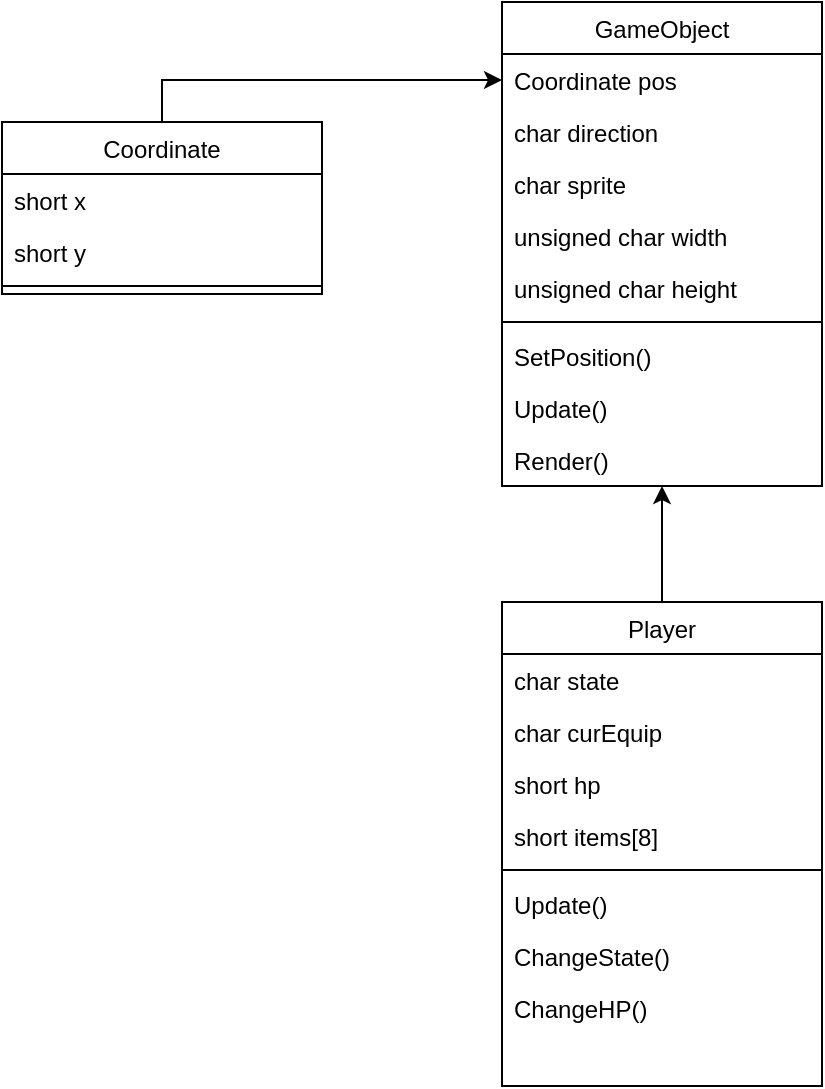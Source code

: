 <mxfile version="15.5.5" type="device"><diagram id="C5RBs43oDa-KdzZeNtuy" name="Page-1"><mxGraphModel dx="1815" dy="536" grid="1" gridSize="10" guides="1" tooltips="1" connect="1" arrows="1" fold="1" page="1" pageScale="1" pageWidth="827" pageHeight="1169" math="0" shadow="0"><root><mxCell id="WIyWlLk6GJQsqaUBKTNV-0"/><mxCell id="WIyWlLk6GJQsqaUBKTNV-1" parent="WIyWlLk6GJQsqaUBKTNV-0"/><mxCell id="7EJbWmPxn5MIXTnX5kuo-135" style="edgeStyle=orthogonalEdgeStyle;rounded=0;orthogonalLoop=1;jettySize=auto;html=1;entryX=0.5;entryY=1;entryDx=0;entryDy=0;" parent="WIyWlLk6GJQsqaUBKTNV-1" source="zkfFHV4jXpPFQw0GAbJ--6" target="7EJbWmPxn5MIXTnX5kuo-127" edge="1"><mxGeometry relative="1" as="geometry"><Array as="points"><mxPoint x="290" y="360"/><mxPoint x="290" y="360"/></Array></mxGeometry></mxCell><mxCell id="zkfFHV4jXpPFQw0GAbJ--6" value="Player" style="swimlane;fontStyle=0;align=center;verticalAlign=top;childLayout=stackLayout;horizontal=1;startSize=26;horizontalStack=0;resizeParent=1;resizeLast=0;collapsible=1;marginBottom=0;rounded=0;shadow=0;strokeWidth=1;" parent="WIyWlLk6GJQsqaUBKTNV-1" vertex="1"><mxGeometry x="210" y="380" width="160" height="242" as="geometry"><mxRectangle x="130" y="380" width="160" height="26" as="alternateBounds"/></mxGeometry></mxCell><mxCell id="zkfFHV4jXpPFQw0GAbJ--8" value="char state" style="text;align=left;verticalAlign=top;spacingLeft=4;spacingRight=4;overflow=hidden;rotatable=0;points=[[0,0.5],[1,0.5]];portConstraint=eastwest;rounded=0;shadow=0;html=0;" parent="zkfFHV4jXpPFQw0GAbJ--6" vertex="1"><mxGeometry y="26" width="160" height="26" as="geometry"/></mxCell><mxCell id="7EJbWmPxn5MIXTnX5kuo-113" value="char curEquip" style="text;align=left;verticalAlign=top;spacingLeft=4;spacingRight=4;overflow=hidden;rotatable=0;points=[[0,0.5],[1,0.5]];portConstraint=eastwest;rounded=0;shadow=0;html=0;" parent="zkfFHV4jXpPFQw0GAbJ--6" vertex="1"><mxGeometry y="52" width="160" height="26" as="geometry"/></mxCell><mxCell id="7EJbWmPxn5MIXTnX5kuo-114" value="short hp" style="text;align=left;verticalAlign=top;spacingLeft=4;spacingRight=4;overflow=hidden;rotatable=0;points=[[0,0.5],[1,0.5]];portConstraint=eastwest;rounded=0;shadow=0;html=0;" parent="zkfFHV4jXpPFQw0GAbJ--6" vertex="1"><mxGeometry y="78" width="160" height="26" as="geometry"/></mxCell><mxCell id="7EJbWmPxn5MIXTnX5kuo-120" value="short items[8]" style="text;align=left;verticalAlign=top;spacingLeft=4;spacingRight=4;overflow=hidden;rotatable=0;points=[[0,0.5],[1,0.5]];portConstraint=eastwest;rounded=0;shadow=0;html=0;" parent="zkfFHV4jXpPFQw0GAbJ--6" vertex="1"><mxGeometry y="104" width="160" height="26" as="geometry"/></mxCell><mxCell id="zkfFHV4jXpPFQw0GAbJ--9" value="" style="line;html=1;strokeWidth=1;align=left;verticalAlign=middle;spacingTop=-1;spacingLeft=3;spacingRight=3;rotatable=0;labelPosition=right;points=[];portConstraint=eastwest;" parent="zkfFHV4jXpPFQw0GAbJ--6" vertex="1"><mxGeometry y="130" width="160" height="8" as="geometry"/></mxCell><mxCell id="zkfFHV4jXpPFQw0GAbJ--10" value="Update()" style="text;align=left;verticalAlign=top;spacingLeft=4;spacingRight=4;overflow=hidden;rotatable=0;points=[[0,0.5],[1,0.5]];portConstraint=eastwest;fontStyle=0" parent="zkfFHV4jXpPFQw0GAbJ--6" vertex="1"><mxGeometry y="138" width="160" height="26" as="geometry"/></mxCell><mxCell id="zkfFHV4jXpPFQw0GAbJ--11" value="ChangeState()" style="text;align=left;verticalAlign=top;spacingLeft=4;spacingRight=4;overflow=hidden;rotatable=0;points=[[0,0.5],[1,0.5]];portConstraint=eastwest;" parent="zkfFHV4jXpPFQw0GAbJ--6" vertex="1"><mxGeometry y="164" width="160" height="26" as="geometry"/></mxCell><mxCell id="7EJbWmPxn5MIXTnX5kuo-115" value="ChangeHP()" style="text;align=left;verticalAlign=top;spacingLeft=4;spacingRight=4;overflow=hidden;rotatable=0;points=[[0,0.5],[1,0.5]];portConstraint=eastwest;" parent="zkfFHV4jXpPFQw0GAbJ--6" vertex="1"><mxGeometry y="190" width="160" height="26" as="geometry"/></mxCell><mxCell id="7EJbWmPxn5MIXTnX5kuo-137" style="edgeStyle=orthogonalEdgeStyle;rounded=0;orthogonalLoop=1;jettySize=auto;html=1;entryX=0;entryY=0.5;entryDx=0;entryDy=0;" parent="WIyWlLk6GJQsqaUBKTNV-1" source="7EJbWmPxn5MIXTnX5kuo-121" target="7EJbWmPxn5MIXTnX5kuo-129" edge="1"><mxGeometry relative="1" as="geometry"/></mxCell><mxCell id="7EJbWmPxn5MIXTnX5kuo-121" value="Coordinate" style="swimlane;fontStyle=0;align=center;verticalAlign=top;childLayout=stackLayout;horizontal=1;startSize=26;horizontalStack=0;resizeParent=1;resizeLast=0;collapsible=1;marginBottom=0;rounded=0;shadow=0;strokeWidth=1;" parent="WIyWlLk6GJQsqaUBKTNV-1" vertex="1"><mxGeometry x="-40" y="140" width="160" height="86" as="geometry"><mxRectangle x="550" y="140" width="160" height="26" as="alternateBounds"/></mxGeometry></mxCell><mxCell id="7EJbWmPxn5MIXTnX5kuo-123" value="short x" style="text;align=left;verticalAlign=top;spacingLeft=4;spacingRight=4;overflow=hidden;rotatable=0;points=[[0,0.5],[1,0.5]];portConstraint=eastwest;rounded=0;shadow=0;html=0;" parent="7EJbWmPxn5MIXTnX5kuo-121" vertex="1"><mxGeometry y="26" width="160" height="26" as="geometry"/></mxCell><mxCell id="7EJbWmPxn5MIXTnX5kuo-124" value="short y" style="text;align=left;verticalAlign=top;spacingLeft=4;spacingRight=4;overflow=hidden;rotatable=0;points=[[0,0.5],[1,0.5]];portConstraint=eastwest;rounded=0;shadow=0;html=0;" parent="7EJbWmPxn5MIXTnX5kuo-121" vertex="1"><mxGeometry y="52" width="160" height="26" as="geometry"/></mxCell><mxCell id="7EJbWmPxn5MIXTnX5kuo-122" value="" style="line;html=1;strokeWidth=1;align=left;verticalAlign=middle;spacingTop=-1;spacingLeft=3;spacingRight=3;rotatable=0;labelPosition=right;points=[];portConstraint=eastwest;" parent="7EJbWmPxn5MIXTnX5kuo-121" vertex="1"><mxGeometry y="78" width="160" height="8" as="geometry"/></mxCell><mxCell id="7EJbWmPxn5MIXTnX5kuo-127" value="GameObject" style="swimlane;fontStyle=0;align=center;verticalAlign=top;childLayout=stackLayout;horizontal=1;startSize=26;horizontalStack=0;resizeParent=1;resizeLast=0;collapsible=1;marginBottom=0;rounded=0;shadow=0;strokeWidth=1;" parent="WIyWlLk6GJQsqaUBKTNV-1" vertex="1"><mxGeometry x="210" y="80" width="160" height="242" as="geometry"><mxRectangle x="550" y="140" width="160" height="26" as="alternateBounds"/></mxGeometry></mxCell><mxCell id="7EJbWmPxn5MIXTnX5kuo-129" value="Coordinate pos" style="text;align=left;verticalAlign=top;spacingLeft=4;spacingRight=4;overflow=hidden;rotatable=0;points=[[0,0.5],[1,0.5]];portConstraint=eastwest;rounded=0;shadow=0;html=0;" parent="7EJbWmPxn5MIXTnX5kuo-127" vertex="1"><mxGeometry y="26" width="160" height="26" as="geometry"/></mxCell><mxCell id="7EJbWmPxn5MIXTnX5kuo-131" value="char direction" style="text;align=left;verticalAlign=top;spacingLeft=4;spacingRight=4;overflow=hidden;rotatable=0;points=[[0,0.5],[1,0.5]];portConstraint=eastwest;rounded=0;shadow=0;html=0;" parent="7EJbWmPxn5MIXTnX5kuo-127" vertex="1"><mxGeometry y="52" width="160" height="26" as="geometry"/></mxCell><mxCell id="7EJbWmPxn5MIXTnX5kuo-139" value="char sprite" style="text;align=left;verticalAlign=top;spacingLeft=4;spacingRight=4;overflow=hidden;rotatable=0;points=[[0,0.5],[1,0.5]];portConstraint=eastwest;" parent="7EJbWmPxn5MIXTnX5kuo-127" vertex="1"><mxGeometry y="78" width="160" height="26" as="geometry"/></mxCell><mxCell id="qh1RgzTXVAlP7AgVlIRL-0" value="unsigned char width" style="text;align=left;verticalAlign=top;spacingLeft=4;spacingRight=4;overflow=hidden;rotatable=0;points=[[0,0.5],[1,0.5]];portConstraint=eastwest;" vertex="1" parent="7EJbWmPxn5MIXTnX5kuo-127"><mxGeometry y="104" width="160" height="26" as="geometry"/></mxCell><mxCell id="qh1RgzTXVAlP7AgVlIRL-1" value="unsigned char height" style="text;align=left;verticalAlign=top;spacingLeft=4;spacingRight=4;overflow=hidden;rotatable=0;points=[[0,0.5],[1,0.5]];portConstraint=eastwest;" vertex="1" parent="7EJbWmPxn5MIXTnX5kuo-127"><mxGeometry y="130" width="160" height="26" as="geometry"/></mxCell><mxCell id="7EJbWmPxn5MIXTnX5kuo-128" value="" style="line;html=1;strokeWidth=1;align=left;verticalAlign=middle;spacingTop=-1;spacingLeft=3;spacingRight=3;rotatable=0;labelPosition=right;points=[];portConstraint=eastwest;" parent="7EJbWmPxn5MIXTnX5kuo-127" vertex="1"><mxGeometry y="156" width="160" height="8" as="geometry"/></mxCell><mxCell id="7EJbWmPxn5MIXTnX5kuo-133" value="SetPosition()" style="text;align=left;verticalAlign=top;spacingLeft=4;spacingRight=4;overflow=hidden;rotatable=0;points=[[0,0.5],[1,0.5]];portConstraint=eastwest;rounded=0;shadow=0;html=0;" parent="7EJbWmPxn5MIXTnX5kuo-127" vertex="1"><mxGeometry y="164" width="160" height="26" as="geometry"/></mxCell><mxCell id="7EJbWmPxn5MIXTnX5kuo-132" value="Update()" style="text;align=left;verticalAlign=top;spacingLeft=4;spacingRight=4;overflow=hidden;rotatable=0;points=[[0,0.5],[1,0.5]];portConstraint=eastwest;rounded=0;shadow=0;html=0;" parent="7EJbWmPxn5MIXTnX5kuo-127" vertex="1"><mxGeometry y="190" width="160" height="26" as="geometry"/></mxCell><mxCell id="7EJbWmPxn5MIXTnX5kuo-138" value="Render()" style="text;align=left;verticalAlign=top;spacingLeft=4;spacingRight=4;overflow=hidden;rotatable=0;points=[[0,0.5],[1,0.5]];portConstraint=eastwest;rounded=0;shadow=0;html=0;" parent="7EJbWmPxn5MIXTnX5kuo-127" vertex="1"><mxGeometry y="216" width="160" height="26" as="geometry"/></mxCell></root></mxGraphModel></diagram></mxfile>
